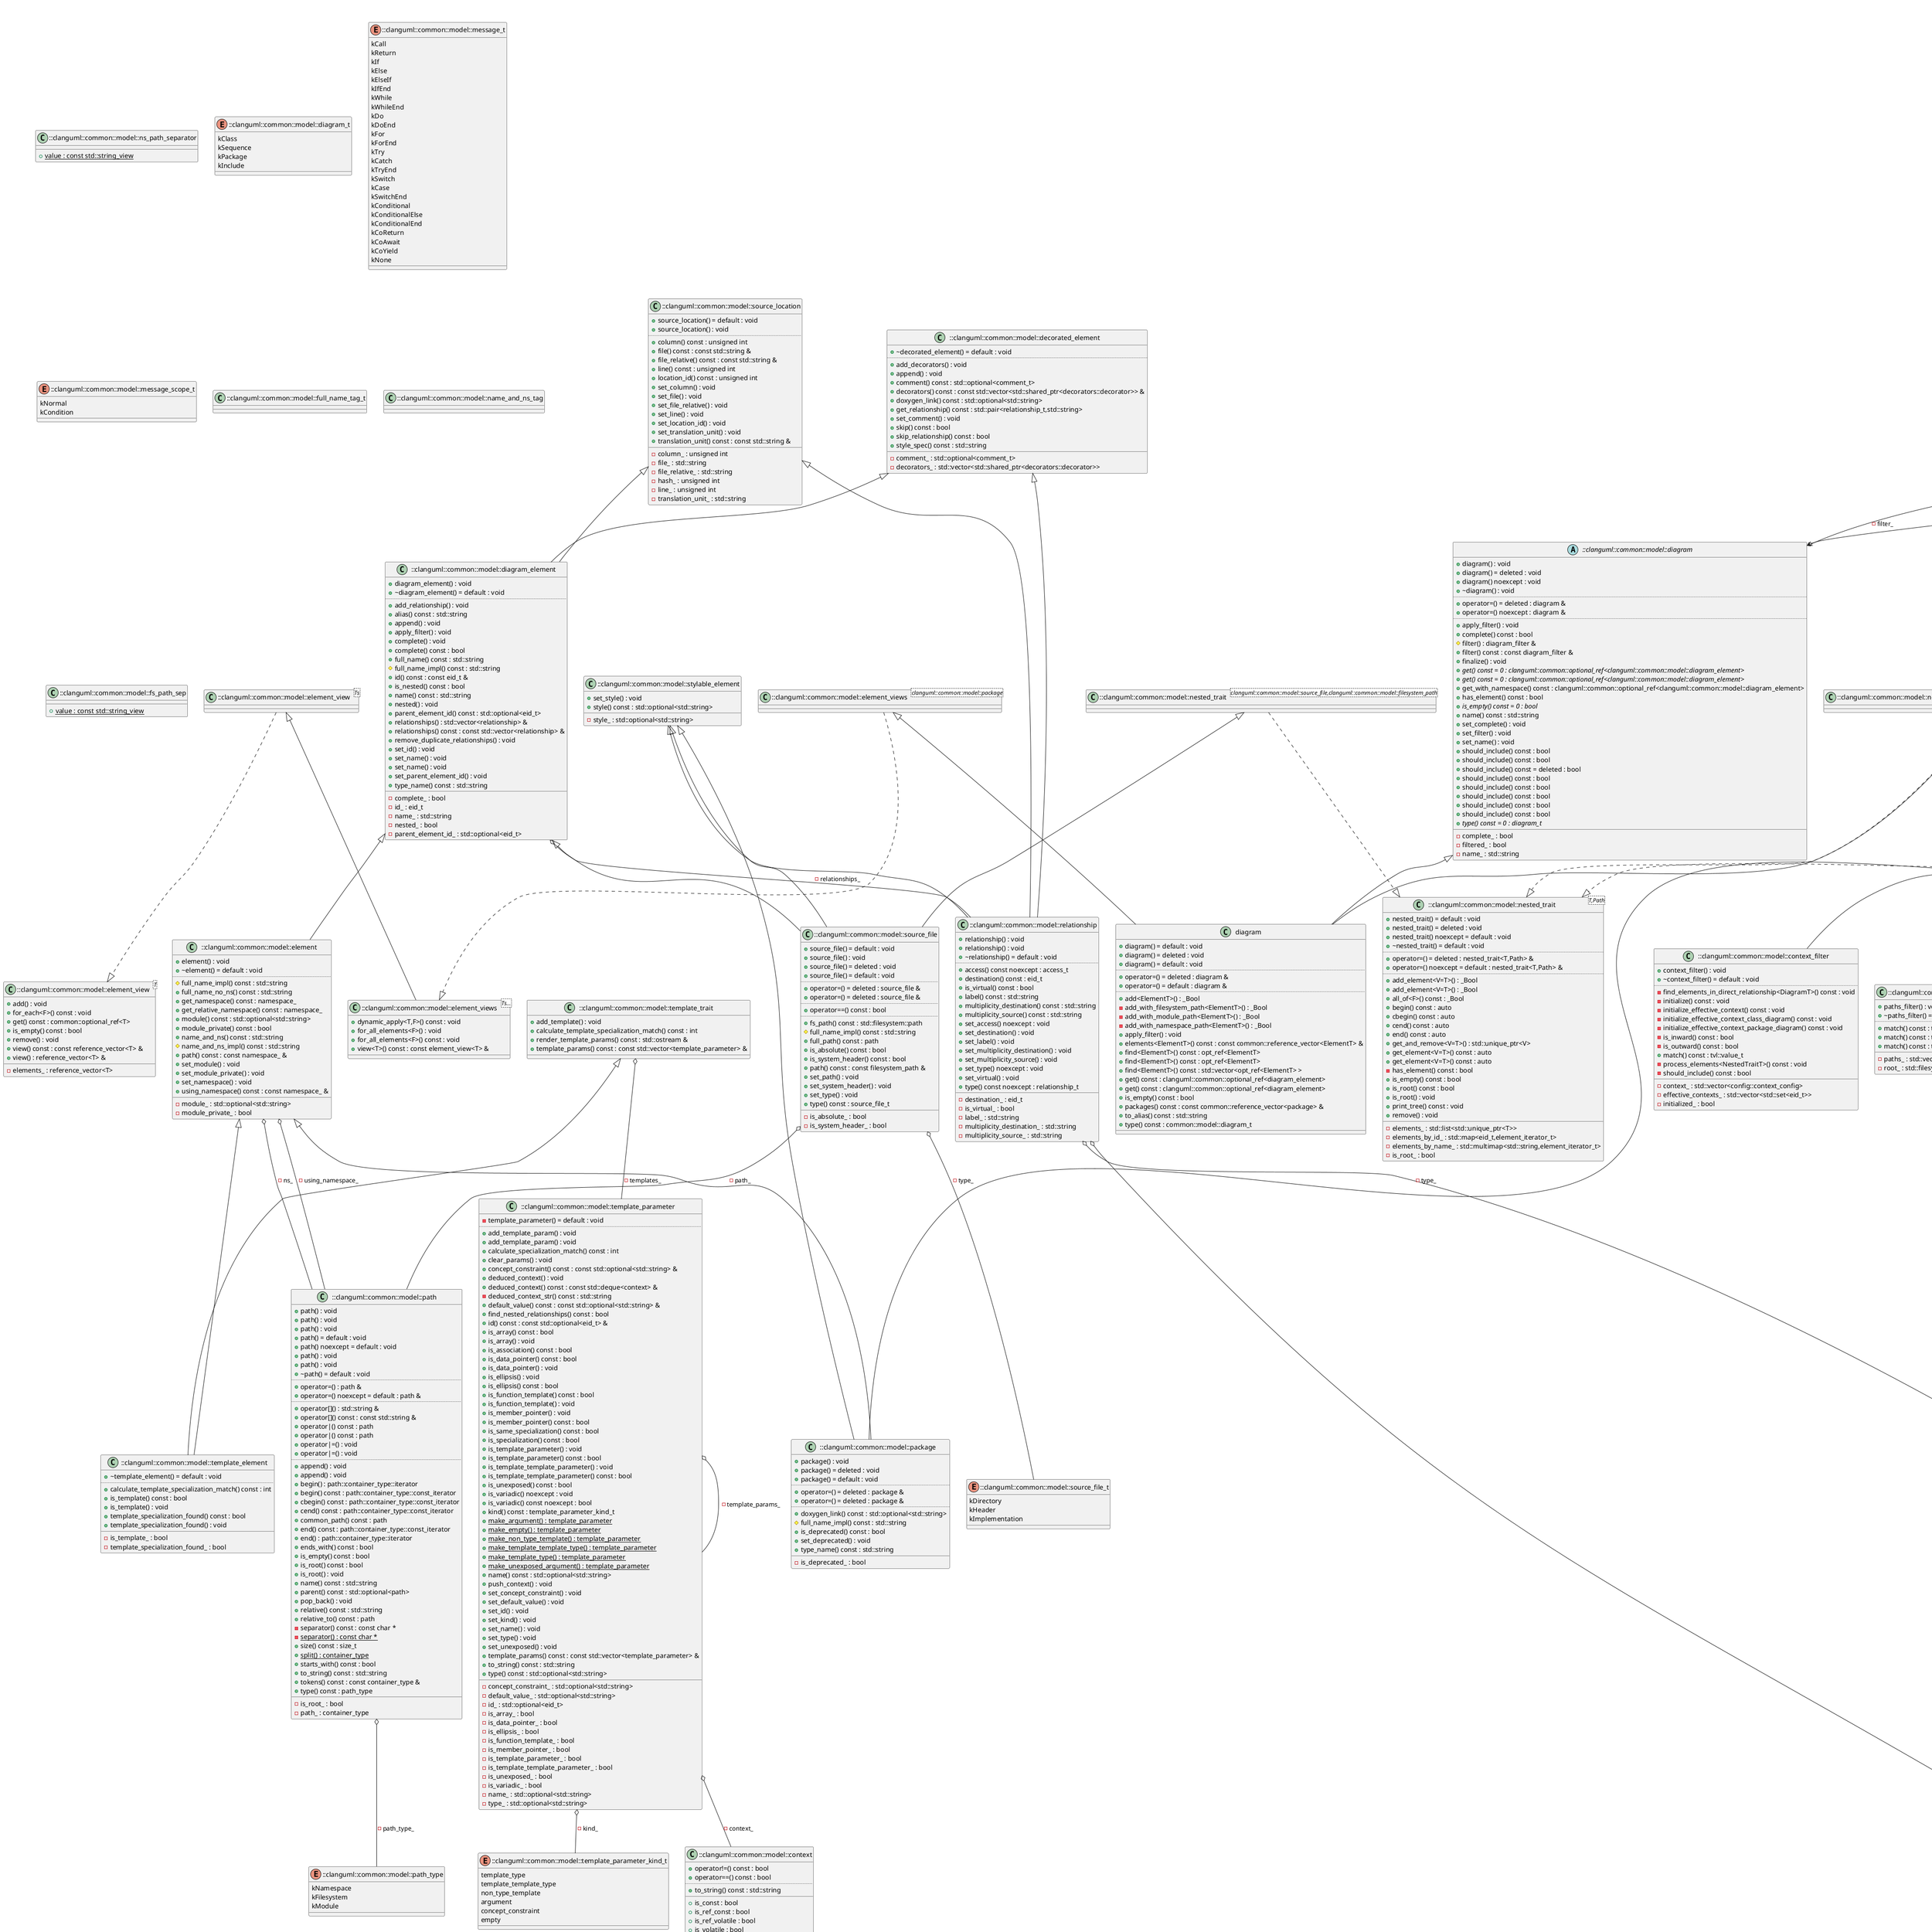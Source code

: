 @startuml
title Package diagram model
class "::clanguml::common::model::source_location" as C_0007162092657467521843
class C_0007162092657467521843 [[classclanguml_1_1common_1_1model_1_1source__location.html{Base class of all diagram elements that have source location.}]] {
+source_location() = default : void [[[{source_location}]]]
+source_location() : void [[[{source_location}]]]
..
+column() const : unsigned int [[[{column}]]]
+file() const : const std::string & [[[{file}]]]
+file_relative() const : const std::string & [[[{file_relative}]]]
+line() const : unsigned int [[[{line}]]]
+location_id() const : unsigned int [[[{location_id}]]]
+set_column() : void [[[{set_column}]]]
+set_file() : void [[[{set_file}]]]
+set_file_relative() : void [[[{set_file_relative}]]]
+set_line() : void [[[{set_line}]]]
+set_location_id() : void [[[{set_location_id}]]]
+set_translation_unit() : void [[[{set_translation_unit}]]]
+translation_unit() const : const std::string & [[[{translation_unit}]]]
__
-column_ : unsigned int [[[{column_}]]]
-file_ : std::string [[[{file_}]]]
-file_relative_ : std::string [[[{file_relative_}]]]
-hash_ : unsigned int [[[{hash_}]]]
-line_ : unsigned int [[[{line_}]]]
-translation_unit_ : std::string [[[{translation_unit_}]]]
}
enum "::clanguml::common::model::path_type" as C_0016255347626076472797
enum C_0016255347626076472797 [[enumclanguml_1_1common_1_1model_1_1path__type.html{Type of diagram path}]] {
kNamespace
kFilesystem
kModule
}
class "::clanguml::common::model::path" as C_0006758698337325774198
class C_0006758698337325774198 [[classclanguml_1_1common_1_1model_1_1path.html{Diagram path}]] {
+path() : void [[[{path}]]]
+path() : void [[[{path}]]]
+path() : void [[[{path}]]]
+path() = default : void [[[{path}]]]
+path() noexcept = default : void [[[{path}]]]
+path() : void [[[{path}]]]
+path() : void [[[{path}]]]
+~path() = default : void [[[{~path}]]]
..
+operator=() : path & [[[{operator=}]]]
+operator=() noexcept = default : path & [[[{operator=}]]]
..
+operator[]() : std::string & [[[{operator[]}]]]
+operator[]() const : const std::string & [[[{operator[]}]]]
+operator|() const : path [[[{operator|}]]]
+operator|() const : path [[[{operator|}]]]
+operator|=() : void [[[{operator|=}]]]
+operator|=() : void [[[{operator|=}]]]
..
+append() : void [[[{append}]]]
+append() : void [[[{append}]]]
+begin() : path::container_type::iterator [[[{begin}]]]
+begin() const : path::container_type::const_iterator [[[{begin}]]]
+cbegin() const : path::container_type::const_iterator [[[{cbegin}]]]
+cend() const : path::container_type::const_iterator [[[{cend}]]]
+common_path() const : path [[[{Returns the common prefix of 2 paths.}]]]
+end() const : path::container_type::const_iterator [[[{end}]]]
+end() : path::container_type::iterator [[[{end}]]]
+ends_with() const : bool [[[{ends_with}]]]
+is_empty() const : bool [[[{is_empty}]]]
+is_root() const : bool [[[{is_root}]]]
+is_root() : void [[[{is_root}]]]
+name() const : std::string [[[{name}]]]
+parent() const : std::optional<path> [[[{parent}]]]
+pop_back() : void [[[{pop_back}]]]
+relative() const : std::string [[[{relative}]]]
+relative_to() const : path [[[{relative_to}]]]
-separator() const : const char * [[[{separator}]]]
{static} -separator() : const char * [[[{separator}]]]
+size() const : size_t [[[{size}]]]
{static} +split() : container_type [[[{split}]]]
+starts_with() const : bool [[[{starts_with}]]]
+to_string() const : std::string [[[{to_string}]]]
+tokens() const : const container_type & [[[{tokens}]]]
+type() const : path_type [[[{type}]]]
__
-is_root_ : bool [[[{is_root_}]]]
-path_ : container_type [[[{path_}]]]
}
class "::clanguml::common::model::ns_path_separator" as C_0010655386284821382926
class C_0010655386284821382926 [[structclanguml_1_1common_1_1model_1_1ns__path__separator.html{ns_path_separator}]] {
__
{static} +value : const std::string_view [[[{value}]]]
}
enum "::clanguml::common::model::diagram_t" as C_0007288192087020178058
enum C_0007288192087020178058 [[enumclanguml_1_1common_1_1model_1_1diagram__t.html{diagram_t}]] {
kClass
kSequence
kPackage
kInclude
}
enum "::clanguml::common::model::module_access_t" as C_0006969247586605750999
enum C_0006969247586605750999 [[enumclanguml_1_1common_1_1model_1_1module__access__t.html{module_access_t}]] {
kPublic
kPrivate
}
enum "::clanguml::common::model::access_t" as C_0016616250741959063654
enum C_0016616250741959063654 [[enumclanguml_1_1common_1_1model_1_1access__t.html{access_t}]] {
kPublic
kProtected
kPrivate
kNone
}
enum "::clanguml::common::model::relationship_t" as C_0001833121281440583606
enum C_0001833121281440583606 [[enumclanguml_1_1common_1_1model_1_1relationship__t.html{relationship_t}]] {
kNone
kExtension
kComposition
kAggregation
kContainment
kOwnership
kAssociation
kInstantiation
kFriendship
kAlias
kDependency
kConstraint
}
enum "::clanguml::common::model::message_t" as C_0012990663881099729824
enum C_0012990663881099729824 [[enumclanguml_1_1common_1_1model_1_1message__t.html{message_t}]] {
kCall
kReturn
kIf
kElse
kElseIf
kIfEnd
kWhile
kWhileEnd
kDo
kDoEnd
kFor
kForEnd
kTry
kCatch
kTryEnd
kSwitch
kCase
kSwitchEnd
kConditional
kConditionalElse
kConditionalEnd
kCoReturn
kCoAwait
kCoYield
kNone
}
enum "::clanguml::common::model::message_scope_t" as C_0001622873702655788086
enum C_0001622873702655788086 [[enumclanguml_1_1common_1_1model_1_1message__scope__t.html{message_scope_t}]] {
kNormal
kCondition
}
class "::clanguml::common::model::decorated_element" as C_0008936819060997384951
class C_0008936819060997384951 [[classclanguml_1_1common_1_1model_1_1decorated__element.html{Base class for decorated diagram elements}]] {
+~decorated_element() = default : void [[[{~decorated_element}]]]
..
+add_decorators() : void [[[{add_decorators}]]]
+append() : void [[[{append}]]]
+comment() const : std::optional<comment_t> [[[{comment}]]]
+decorators() const : const std::vector<std::shared_ptr<decorators::decorator>> & [[[{decorators}]]]
+doxygen_link() const : std::optional<std::string> [[[{doxygen_link}]]]
+get_relationship() const : std::pair<relationship_t,std::string> [[[{get_relationship}]]]
+set_comment() : void [[[{set_comment}]]]
+skip() const : bool [[[{skip}]]]
+skip_relationship() const : bool [[[{skip_relationship}]]]
+style_spec() const : std::string [[[{style_spec}]]]
__
-comment_ : std::optional<comment_t> [[[{comment_}]]]
-decorators_ : std::vector<std::shared_ptr<decorators::decorator>> [[[{decorators_}]]]
}
class "::clanguml::common::model::stylable_element" as C_0016622768607835415521
class C_0016622768607835415521 [[classclanguml_1_1common_1_1model_1_1stylable__element.html{Diagram elements to which style can be applied.}]] {
+set_style() : void [[[{set_style}]]]
+style() const : std::optional<std::string> [[[{style}]]]
__
-style_ : std::optional<std::string> [[[{style_}]]]
}
class "::clanguml::common::model::relationship" as C_0016370694070378943411
class C_0016370694070378943411 [[classclanguml_1_1common_1_1model_1_1relationship.html{Class representing any relationship other than inheritance}]] {
+relationship() : void [[[{relationship}]]]
+relationship() : void [[[{relationship}]]]
+~relationship() = default : void [[[{~relationship}]]]
..
+access() const noexcept : access_t [[[{access}]]]
+destination() const : eid_t [[[{destination}]]]
+is_virtual() const : bool [[[{is_virtual}]]]
+label() const : std::string [[[{label}]]]
+multiplicity_destination() const : std::string [[[{multiplicity_destination}]]]
+multiplicity_source() const : std::string [[[{multiplicity_source}]]]
+set_access() noexcept : void [[[{set_access}]]]
+set_destination() : void [[[{set_destination}]]]
+set_label() : void [[[{set_label}]]]
+set_multiplicity_destination() : void [[[{set_multiplicity_destination}]]]
+set_multiplicity_source() : void [[[{set_multiplicity_source}]]]
+set_type() noexcept : void [[[{set_type}]]]
+set_virtual() : void [[[{set_virtual}]]]
+type() const noexcept : relationship_t [[[{type}]]]
__
-destination_ : eid_t [[[{destination_}]]]
-is_virtual_ : bool [[[{is_virtual_}]]]
-label_ : std::string [[[{label_}]]]
-multiplicity_destination_ : std::string [[[{multiplicity_destination_}]]]
-multiplicity_source_ : std::string [[[{multiplicity_source_}]]]
}
class "::clanguml::common::model::full_name_tag_t" as C_0008055211364012910024
class C_0008055211364012910024 [[structclanguml_1_1common_1_1model_1_1full__name__tag__t.html{full_name_tag_t}]] {
__
}
class "::clanguml::common::model::name_and_ns_tag" as C_0017789505560089675948
class C_0017789505560089675948 [[structclanguml_1_1common_1_1model_1_1name__and__ns__tag.html{name_and_ns_tag}]] {
__
}
class "::clanguml::common::model::diagram_element" as C_0008588005715032923314
class C_0008588005715032923314 [[classclanguml_1_1common_1_1model_1_1diagram__element.html{Base class for standalone diagram elements.}]] {
+diagram_element() : void [[[{diagram_element}]]]
+~diagram_element() = default : void [[[{~diagram_element}]]]
..
+add_relationship() : void [[[{add_relationship}]]]
+alias() const : std::string [[[{Return elements' diagram alias.}]]]
+append() : void [[[{append}]]]
+apply_filter() : void [[[{apply_filter}]]]
+complete() : void [[[{complete}]]]
+complete() const : bool [[[{complete}]]]
+full_name() const : std::string [[[{Return the elements fully qualified name.}]]]
#full_name_impl() const : std::string [[[{full_name_impl}]]]
+id() const : const eid_t & [[[{Returns diagram element id.}]]]
+is_nested() const : bool [[[{is_nested}]]]
+name() const : std::string [[[{name}]]]
+nested() : void [[[{nested}]]]
+parent_element_id() const : std::optional<eid_t> [[[{parent_element_id}]]]
+relationships() : std::vector<relationship> & [[[{relationships}]]]
+relationships() const : const std::vector<relationship> & [[[{relationships}]]]
+remove_duplicate_relationships() : void [[[{remove_duplicate_relationships}]]]
+set_id() : void [[[{set_id}]]]
+set_name() : void [[[{set_name}]]]
+set_name() : void [[[{set_name}]]]
+set_parent_element_id() : void [[[{set_parent_element_id}]]]
+type_name() const : std::string [[[{type_name}]]]
__
-complete_ : bool [[[{complete_}]]]
-id_ : eid_t [[[{id_}]]]
-name_ : std::string [[[{name_}]]]
-nested_ : bool [[[{nested_}]]]
-parent_element_id_ : std::optional<eid_t> [[[{parent_element_id_}]]]
}
enum "::clanguml::common::model::template_parameter_kind_t" as C_0002899271625383948189
enum C_0002899271625383948189 [[enumclanguml_1_1common_1_1model_1_1template__parameter__kind__t.html{template_parameter_kind_t}]] {
template_type
template_template_type
non_type_template
argument
concept_constraint
empty
}
enum "::clanguml::common::model::rpqualifier" as C_0017544883041375810356
enum C_0017544883041375810356 [[enumclanguml_1_1common_1_1model_1_1rpqualifier.html{rpqualifier}]] {
kLValueReference
kRValueReference
kPointer
kNone
}
class "::clanguml::common::model::context" as C_0006767826637291167780
class C_0006767826637291167780 [[structclanguml_1_1common_1_1model_1_1context.html{context}]] {
+operator!=() const : bool [[[{operator!=}]]]
+operator==() const : bool [[[{operator==}]]]
..
+to_string() const : std::string [[[{to_string}]]]
__
+is_const : bool [[[{is_const}]]]
+is_ref_const : bool [[[{is_ref_const}]]]
+is_ref_volatile : bool [[[{is_ref_volatile}]]]
+is_volatile : bool [[[{is_volatile}]]]
}
class "::clanguml::common::model::template_parameter" as C_0001425108501944636238
class C_0001425108501944636238 [[classclanguml_1_1common_1_1model_1_1template__parameter.html{Represents template parameter, template arguments or concept         constraints}]] {
-template_parameter() = default : void [[[{template_parameter}]]]
..
+add_template_param() : void [[[{add_template_param}]]]
+add_template_param() : void [[[{add_template_param}]]]
+calculate_specialization_match() const : int [[[{Calculate the match between this and other parameter}]]]
+clear_params() : void [[[{clear_params}]]]
+concept_constraint() const : const std::optional<std::string> & [[[{concept_constraint}]]]
+deduced_context() : void [[[{deduced_context}]]]
+deduced_context() const : const std::deque<context> & [[[{deduced_context}]]]
-deduced_context_str() const : std::string [[[{deduced_context_str}]]]
+default_value() const : const std::optional<std::string> & [[[{default_value}]]]
+find_nested_relationships() const : bool [[[{Find all relationships in this and its nested templates}]]]
+id() const : const std::optional<eid_t> & [[[{id}]]]
+is_array() const : bool [[[{is_array}]]]
+is_array() : void [[[{is_array}]]]
+is_association() const : bool [[[{is_association}]]]
+is_data_pointer() const : bool [[[{is_data_pointer}]]]
+is_data_pointer() : void [[[{is_data_pointer}]]]
+is_ellipsis() : void [[[{is_ellipsis}]]]
+is_ellipsis() const : bool [[[{is_ellipsis}]]]
+is_function_template() const : bool [[[{is_function_template}]]]
+is_function_template() : void [[[{is_function_template}]]]
+is_member_pointer() : void [[[{is_member_pointer}]]]
+is_member_pointer() const : bool [[[{is_member_pointer}]]]
+is_same_specialization() const : bool [[[{Whether this is the same type of specialization as other.}]]]
+is_specialization() const : bool [[[{is_specialization}]]]
+is_template_parameter() : void [[[{is_template_parameter}]]]
+is_template_parameter() const : bool [[[{is_template_parameter}]]]
+is_template_template_parameter() : void [[[{is_template_template_parameter}]]]
+is_template_template_parameter() const : bool [[[{is_template_template_parameter}]]]
+is_unexposed() const : bool [[[{is_unexposed}]]]
+is_variadic() noexcept : void [[[{is_variadic}]]]
+is_variadic() const noexcept : bool [[[{is_variadic}]]]
+kind() const : template_parameter_kind_t [[[{kind}]]]
{static} +make_argument() : template_parameter [[[{Build template argument}]]]
{static} +make_empty() : template_parameter [[[{Build template type parameter}]]]
{static} +make_non_type_template() : template_parameter [[[{Build non-type template parameter}]]]
{static} +make_template_template_type() : template_parameter [[[{Build template template parameter type}]]]
{static} +make_template_type() : template_parameter [[[{Build template type parameter}]]]
{static} +make_unexposed_argument() : template_parameter [[[{Build template argument with unexposed type}]]]
+name() const : std::optional<std::string> [[[{name}]]]
+push_context() : void [[[{Append a deduced context to the template parameter.}]]]
+set_concept_constraint() : void [[[{set_concept_constraint}]]]
+set_default_value() : void [[[{set_default_value}]]]
+set_id() : void [[[{set_id}]]]
+set_kind() : void [[[{set_kind}]]]
+set_name() : void [[[{set_name}]]]
+set_type() : void [[[{set_type}]]]
+set_unexposed() : void [[[{set_unexposed}]]]
+template_params() const : const std::vector<template_parameter> & [[[{template_params}]]]
+to_string() const : std::string [[[{Render the template_parameter into string}]]]
+type() const : std::optional<std::string> [[[{type}]]]
__
-concept_constraint_ : std::optional<std::string> [[[{concept_constraint_}]]]
-default_value_ : std::optional<std::string> [[[{default_value_}]]]
-id_ : std::optional<eid_t> [[[{id_}]]]
-is_array_ : bool [[[{is_array_}]]]
-is_data_pointer_ : bool [[[{is_data_pointer_}]]]
-is_ellipsis_ : bool [[[{is_ellipsis_}]]]
-is_function_template_ : bool [[[{is_function_template_}]]]
-is_member_pointer_ : bool [[[{is_member_pointer_}]]]
-is_template_parameter_ : bool [[[{is_template_parameter_}]]]
-is_template_template_parameter_ : bool [[[{is_template_template_parameter_}]]]
-is_unexposed_ : bool [[[{is_unexposed_}]]]
-is_variadic_ : bool [[[{is_variadic_}]]]
-name_ : std::optional<std::string> [[[{name_}]]]
-type_ : std::optional<std::string> [[[{type_}]]]
}
class "::clanguml::common::model::element" as C_0016556163051475263500
class C_0016556163051475263500 [[classclanguml_1_1common_1_1model_1_1element.html{Base class for any element qualified by namespace.}]] {
+element() : void [[[{element}]]]
+~element() = default : void [[[{~element}]]]
..
#full_name_impl() const : std::string [[[{full_name_impl}]]]
+full_name_no_ns() const : std::string [[[{full_name_no_ns}]]]
+get_namespace() const : namespace_ [[[{get_namespace}]]]
+get_relative_namespace() const : namespace_ [[[{get_relative_namespace}]]]
+module() const : std::optional<std::string> [[[{module}]]]
+module_private() const : bool [[[{module_private}]]]
+name_and_ns() const : std::string [[[{name_and_ns}]]]
#name_and_ns_impl() const : std::string [[[{name_and_ns_impl}]]]
+path() const : const namespace_ & [[[{path}]]]
+set_module() : void [[[{set_module}]]]
+set_module_private() : void [[[{set_module_private}]]]
+set_namespace() : void [[[{set_namespace}]]]
+using_namespace() const : const namespace_ & [[[{using_namespace}]]]
__
-module_ : std::optional<std::string> [[[{module_}]]]
-module_private_ : bool [[[{module_private_}]]]
}
class "::clanguml::common::model::template_trait" as C_0003717723700041732716
class C_0003717723700041732716 [[classclanguml_1_1common_1_1model_1_1template__trait.html{Common interface for template diagram elements.}]] {
+add_template() : void [[[{add_template}]]]
+calculate_template_specialization_match() const : int [[[{Wrapper around}]]]
+render_template_params() const : std::ostream & [[[{render_template_params}]]]
+template_params() const : const std::vector<template_parameter> & [[[{template_params}]]]
__
}
class "::clanguml::common::model::template_element" as C_0013384831159811298387
class C_0013384831159811298387 [[classclanguml_1_1common_1_1model_1_1template__element.html{Base class for any element qualified by namespace.}]] {
+~template_element() = default : void [[[{~template_element}]]]
..
+calculate_template_specialization_match() const : int [[[{Calculate template specialization match with other class.}]]]
+is_template() const : bool [[[{is_template}]]]
+is_template() : void [[[{is_template}]]]
+template_specialization_found() const : bool [[[{template_specialization_found}]]]
+template_specialization_found() : void [[[{template_specialization_found}]]]
__
-is_template_ : bool [[[{is_template_}]]]
-template_specialization_found_ : bool [[[{template_specialization_found_}]]]
}
class "::clanguml::common::model::nested_trait<T,Path>" as C_0007129669985754476498
class C_0007129669985754476498 [[classclanguml_1_1common_1_1model_1_1nested__trait.html{Base class for elements nested in the diagram.}]] {
+nested_trait() = default : void [[[{nested_trait}]]]
+nested_trait() = deleted : void [[[{nested_trait}]]]
+nested_trait() noexcept = default : void [[[{nested_trait}]]]
+~nested_trait() = default : void [[[{~nested_trait}]]]
..
+operator=() = deleted : nested_trait<T,Path> & [[[{operator=}]]]
+operator=() noexcept = default : nested_trait<T,Path> & [[[{operator=}]]]
..
+add_element<V=T>() : _Bool
+add_element<V=T>() : _Bool
+all_of<F>() const : _Bool
+begin() const : auto [[[{begin}]]]
+cbegin() const : auto [[[{cbegin}]]]
+cend() const : auto [[[{cend}]]]
+end() const : auto [[[{end}]]]
+get_and_remove<V=T>() : std::unique_ptr<V>
+get_element<V=T>() const : auto
+get_element<V=T>() const : auto
-has_element() const : bool [[[{has_element}]]]
+is_empty() const : bool [[[{is_empty}]]]
+is_root() const : bool [[[{is_root}]]]
+is_root() : void [[[{is_root}]]]
+print_tree() const : void [[[{print_tree}]]]
+remove() : void [[[{remove}]]]
__
-elements_ : std::list<std::unique_ptr<T>> [[[{elements_}]]]
-elements_by_id_ : std::map<eid_t,element_iterator_t> [[[{elements_by_id_}]]]
-elements_by_name_ : std::multimap<std::string,element_iterator_t> [[[{elements_by_name_}]]]
-is_root_ : bool [[[{is_root_}]]]
}
enum "::clanguml::common::model::source_file_t" as C_0011921262880242400910
enum C_0011921262880242400910 [[enumclanguml_1_1common_1_1model_1_1source__file__t.html{source_file_t}]] {
kDirectory
kHeader
kImplementation
}
class "::clanguml::common::model::fs_path_sep" as C_0005122065303139962793
class C_0005122065303139962793 [[structclanguml_1_1common_1_1model_1_1fs__path__sep.html{fs_path_sep}]] {
__
{static} +value : const std::string_view [[[{value}]]]
}
class "::clanguml::common::model::nested_trait<clanguml::common::model::source_file,clanguml::common::model::filesystem_path>" as C_0012891720332235399601
class C_0012891720332235399601 [[classclanguml_1_1common_1_1model_1_1nested__trait.html{nested_trait}]] {
__
}
class "::clanguml::common::model::source_file" as C_0006285717704576425038
class C_0006285717704576425038 [[classclanguml_1_1common_1_1model_1_1source__file.html{Diagram element representing some file or directory.}]] {
+source_file() = default : void [[[{source_file}]]]
+source_file() : void [[[{source_file}]]]
+source_file() = deleted : void [[[{source_file}]]]
+source_file() = default : void [[[{source_file}]]]
..
+operator=() = deleted : source_file & [[[{operator=}]]]
+operator=() = deleted : source_file & [[[{operator=}]]]
..
+operator==() const : bool [[[{operator==}]]]
..
+fs_path() const : std::filesystem::path [[[{fs_path}]]]
#full_name_impl() const : std::string [[[{full_name_impl}]]]
+full_path() const : path [[[{full_path}]]]
+is_absolute() const : bool [[[{is_absolute}]]]
+is_system_header() const : bool [[[{is_system_header}]]]
+path() const : const filesystem_path & [[[{path}]]]
+set_path() : void [[[{set_path}]]]
+set_system_header() : void [[[{set_system_header}]]]
+set_type() : void [[[{set_type}]]]
+type() const : source_file_t [[[{type}]]]
__
-is_absolute_ : bool [[[{is_absolute_}]]]
-is_system_header_ : bool [[[{is_system_header_}]]]
}
abstract "::clanguml::common::model::diagram" as C_0001576551882566686996
abstract C_0001576551882566686996 [[classclanguml_1_1common_1_1model_1_1diagram.html{Base class for all diagram models}]] {
+diagram() : void [[[{diagram}]]]
+diagram() = deleted : void [[[{diagram}]]]
+diagram() noexcept : void [[[{diagram}]]]
+~diagram() : void [[[{~diagram}]]]
..
+operator=() = deleted : diagram & [[[{operator=}]]]
+operator=() noexcept : diagram & [[[{operator=}]]]
..
+apply_filter() : void [[[{apply_filter}]]]
+complete() const : bool [[[{Whether the diagram is complete.}]]]
#filter() : diagram_filter & [[[{filter}]]]
+filter() const : const diagram_filter & [[[{filter}]]]
+finalize() : void [[[{Once the diagram is complete, run any final processing.}]]]
{abstract} +get() const = 0 : clanguml::common::optional_ref<clanguml::common::model::diagram_element> [[[{get}]]]
{abstract} +get() const = 0 : clanguml::common::optional_ref<clanguml::common::model::diagram_element> [[[{get}]]]
+get_with_namespace() const : clanguml::common::optional_ref<clanguml::common::model::diagram_element> [[[{get_with_namespace}]]]
+has_element() const : bool [[[{has_element}]]]
{abstract} +is_empty() const = 0 : bool [[[{Check whether the diagram is empty}]]]
+name() const : std::string [[[{name}]]]
+set_complete() : void [[[{Set diagram in a complete state.}]]]
+set_filter() : void [[[{set_filter}]]]
+set_name() : void [[[{set_name}]]]
+should_include() const : bool [[[{should_include}]]]
+should_include() const : bool [[[{should_include}]]]
+should_include() const = deleted : bool [[[{should_include}]]]
+should_include() const : bool [[[{should_include}]]]
+should_include() const : bool [[[{should_include}]]]
+should_include() const : bool [[[{should_include}]]]
+should_include() const : bool [[[{should_include}]]]
+should_include() const : bool [[[{should_include}]]]
{abstract} +type() const = 0 : diagram_t [[[{Return type of the diagram.}]]]
__
-complete_ : bool [[[{complete_}]]]
-filtered_ : bool [[[{filtered_}]]]
-name_ : std::string [[[{name_}]]]
}
class "::clanguml::common::model::element_view<T>" as C_0014290881841292490213
class C_0014290881841292490213 [[classclanguml_1_1common_1_1model_1_1element__view.html{element_view}]] {
+add() : void [[[{Add reference to diagram element}]]]
+for_each<F>() const : void
+get() const : common::optional_ref<T> [[[{Get typed diagram element by id}]]]
+is_empty() const : bool [[[{Check whether the element view is empty}]]]
+remove() : void [[[{remove}]]]
+view() const : const reference_vector<T> & [[[{Get collection of reference to diagram elements}]]]
+view() : reference_vector<T> & [[[{Get collection of reference to diagram elements}]]]
__
-elements_ : reference_vector<T> [[[{elements_}]]]
}
class "::clanguml::common::model::element_view<Ts>" as C_0016060342263910724057
class C_0016060342263910724057 [[classclanguml_1_1common_1_1model_1_1element__view.html{element_view}]] {
__
}
class "::clanguml::common::model::element_views<Ts...>" as C_0000442317801108185645
class C_0000442317801108185645 [[structclanguml_1_1common_1_1model_1_1element__views.html{element_views}]] {
+dynamic_apply<T,F>() const : void
+for_all_elements<F>() : void
+for_all_elements<F>() const : void
+view<T>() const : const element_view<T> &
__
}
class "::clanguml::common::model::nested_trait<clanguml::common::model::element,clanguml::common::model::path>" as C_0015066935078142509054
class C_0015066935078142509054 [[classclanguml_1_1common_1_1model_1_1nested__trait.html{nested_trait}]] {
__
}
class "::clanguml::common::model::package" as C_0017146293478645494837
class C_0017146293478645494837 [[classclanguml_1_1common_1_1model_1_1package.html{Diagram element representing namespace or directory package}]] {
+package() : void [[[{package}]]]
+package() = deleted : void [[[{package}]]]
+package() = default : void [[[{package}]]]
..
+operator=() = deleted : package & [[[{operator=}]]]
+operator=() = deleted : package & [[[{operator=}]]]
..
+doxygen_link() const : std::optional<std::string> [[[{Generate Doxygen style HTML link for the class.}]]]
#full_name_impl() const : std::string [[[{full_name_impl}]]]
+is_deprecated() const : bool [[[{is_deprecated}]]]
+set_deprecated() : void [[[{set_deprecated}]]]
+type_name() const : std::string [[[{type_name}]]]
__
-is_deprecated_ : bool [[[{is_deprecated_}]]]
}
enum "::clanguml::common::model::filter_t" as C_0015453332803030149602
enum C_0015453332803030149602 [[enumclanguml_1_1common_1_1model_1_1filter__t.html{filter_t}]] {
kInclusive
kExclusive
}
class "::clanguml::common::model::filter_visitor" as C_0003755664421485538512
class C_0003755664421485538512 [[classclanguml_1_1common_1_1model_1_1filter__visitor.html{Base class for any diagram filter.}]] {
+filter_visitor() : void [[[{filter_visitor}]]]
+~filter_visitor() = default : void [[[{~filter_visitor}]]]
..
+is_exclusive() const : bool [[[{is_exclusive}]]]
+is_inclusive() const : bool [[[{is_inclusive}]]]
+match() const : tvl::value_t [[[{match}]]]
+match() const : tvl::value_t [[[{match}]]]
+match() const : tvl::value_t [[[{match}]]]
+match() const : tvl::value_t [[[{match}]]]
+match() const : tvl::value_t [[[{match}]]]
+match() const : tvl::value_t [[[{match}]]]
+match() const : tvl::value_t [[[{match}]]]
+match() const : tvl::value_t [[[{match}]]]
+match() const : tvl::value_t [[[{match}]]]
+match() const : tvl::value_t [[[{match}]]]
+match() const : tvl::value_t [[[{match}]]]
+match() const : tvl::value_t [[[{match}]]]
+mode() const : filter_mode_t [[[{mode}]]]
+reset() : void [[[{reset}]]]
+set_mode() : void [[[{set_mode}]]]
+type() const : filter_t [[[{type}]]]
__
-mode_ : filter_mode_t [[[{mode_}]]]
}
class "::clanguml::common::model::anyof_filter" as C_0004846633653196508605
class C_0004846633653196508605 [[structclanguml_1_1common_1_1model_1_1anyof__filter.html{anyof_filter}]] {
+anyof_filter() : void [[[{anyof_filter}]]]
+~anyof_filter() = default : void [[[{~anyof_filter}]]]
..
+match() const : tvl::value_t [[[{match}]]]
+match() const : tvl::value_t [[[{match}]]]
+match() const : tvl::value_t [[[{match}]]]
+match() const : tvl::value_t [[[{match}]]]
+match() const : tvl::value_t [[[{match}]]]
+match() const : tvl::value_t [[[{match}]]]
+match() const : tvl::value_t [[[{match}]]]
+match() const : tvl::value_t [[[{match}]]]
+match() const : tvl::value_t [[[{match}]]]
-match_anyof<E>() const : tvl::value_t
+reset() : void [[[{reset}]]]
__
}
class "::clanguml::common::model::allof_filter" as C_0008681673430919411882
class C_0008681673430919411882 [[structclanguml_1_1common_1_1model_1_1allof__filter.html{allof_filter}]] {
+allof_filter() : void [[[{allof_filter}]]]
+~allof_filter() = default : void [[[{~allof_filter}]]]
..
+match() const : tvl::value_t [[[{match}]]]
+match() const : tvl::value_t [[[{match}]]]
+match() const : tvl::value_t [[[{match}]]]
+match() const : tvl::value_t [[[{match}]]]
+match() const : tvl::value_t [[[{match}]]]
+match() const : tvl::value_t [[[{match}]]]
+match() const : tvl::value_t [[[{match}]]]
+match() const : tvl::value_t [[[{match}]]]
+match() const : tvl::value_t [[[{match}]]]
-match_allof<E>() const : tvl::value_t
+reset() : void [[[{reset}]]]
__
}
class "::clanguml::common::model::namespace_filter" as C_0014529922051766561513
class C_0014529922051766561513 [[structclanguml_1_1common_1_1model_1_1namespace__filter.html{namespace_filter}]] {
+namespace_filter() : void [[[{namespace_filter}]]]
+~namespace_filter() = default : void [[[{~namespace_filter}]]]
..
+match() const : tvl::value_t [[[{match}]]]
+match() const : tvl::value_t [[[{match}]]]
+match() const : tvl::value_t [[[{match}]]]
__
-namespaces_ : std::vector<common::namespace_or_regex> [[[{namespaces_}]]]
}
class "::clanguml::common::model::modules_filter" as C_0018235506892675596161
class C_0018235506892675596161 [[structclanguml_1_1common_1_1model_1_1modules__filter.html{modules_filter}]] {
+modules_filter() : void [[[{modules_filter}]]]
+~modules_filter() = default : void [[[{~modules_filter}]]]
..
+match() const : tvl::value_t [[[{match}]]]
__
-modules_ : std::vector<common::string_or_regex> [[[{modules_}]]]
}
class "::clanguml::common::model::element_filter" as C_0005522729892949283391
class C_0005522729892949283391 [[structclanguml_1_1common_1_1model_1_1element__filter.html{element_filter}]] {
+element_filter() : void [[[{element_filter}]]]
+~element_filter() = default : void [[[{~element_filter}]]]
..
+match() const : tvl::value_t [[[{match}]]]
+match() const : tvl::value_t [[[{match}]]]
+match() const : tvl::value_t [[[{match}]]]
+match() const : tvl::value_t [[[{match}]]]
+match() const : tvl::value_t [[[{match}]]]
+match() const : tvl::value_t [[[{match}]]]
__
-elements_ : std::vector<config::element_filter_t> [[[{elements_}]]]
}
class "::clanguml::common::model::element_type_filter" as C_0016413347653743218402
class C_0016413347653743218402 [[structclanguml_1_1common_1_1model_1_1element__type__filter.html{element_type_filter}]] {
+element_type_filter() : void [[[{element_type_filter}]]]
+~element_type_filter() = default : void [[[{~element_type_filter}]]]
..
+match() const : tvl::value_t [[[{match}]]]
__
-element_types_ : std::vector<std::string> [[[{element_types_}]]]
}
class "::clanguml::common::model::method_type_filter" as C_0015178953694360295900
class C_0015178953694360295900 [[structclanguml_1_1common_1_1model_1_1method__type__filter.html{method_type_filter}]] {
+method_type_filter() : void [[[{method_type_filter}]]]
+~method_type_filter() = default : void [[[{~method_type_filter}]]]
..
+match() const : tvl::value_t [[[{match}]]]
__
-method_types_ : std::vector<config::method_type> [[[{method_types_}]]]
}
class "::clanguml::common::model::callee_filter" as C_0009586729560943033114
class C_0009586729560943033114 [[structclanguml_1_1common_1_1model_1_1callee__filter.html{callee_filter}]] {
+callee_filter() : void [[[{callee_filter}]]]
+~callee_filter() = default : void [[[{~callee_filter}]]]
..
+match() const : tvl::value_t [[[{match}]]]
__
-callee_types_ : std::vector<config::callee_type> [[[{callee_types_}]]]
}
class "::clanguml::common::model::subclass_filter" as C_0011119356209474014086
class C_0011119356209474014086 [[structclanguml_1_1common_1_1model_1_1subclass__filter.html{subclass_filter}]] {
+subclass_filter() : void [[[{subclass_filter}]]]
+~subclass_filter() = default : void [[[{~subclass_filter}]]]
..
+match() const : tvl::value_t [[[{match}]]]
__
-roots_ : std::vector<common::string_or_regex> [[[{roots_}]]]
}
class "::clanguml::common::model::parents_filter" as C_0014190027896959020338
class C_0014190027896959020338 [[structclanguml_1_1common_1_1model_1_1parents__filter.html{parents_filter}]] {
+parents_filter() : void [[[{parents_filter}]]]
+~parents_filter() = default : void [[[{~parents_filter}]]]
..
+match() const : tvl::value_t [[[{match}]]]
__
-children_ : std::vector<common::string_or_regex> [[[{children_}]]]
}
class "::clanguml::common::model::edge_traversal_filter<DiagramT,ElementT,ConfigEntryT=std::string,MatchOverrideT=common::model::element>" as C_0011978821643502128904
class C_0011978821643502128904 [[structclanguml_1_1common_1_1model_1_1edge__traversal__filter.html{Common template for filters involving traversing relationship graph.}]] {
+edge_traversal_filter() : void [[[{edge_traversal_filter}]]]
+~edge_traversal_filter() = default : void [[[{~edge_traversal_filter}]]]
..
-add_adjacent<C,D>() const : _Bool
-add_parents() const : void [[[{add_parents}]]]
-init() const : void [[[{init}]]]
+match() const : tvl::value_t [[[{match}]]]
+reset() : void [[[{reset}]]]
__
-forward_ : bool [[[{forward_}]]]
-initialized_ : bool [[[{initialized_}]]]
-matching_elements_ : clanguml::common::reference_set<ElementT> [[[{matching_elements_}]]]
-roots_ : std::vector<ConfigEntryT> [[[{roots_}]]]
}
class "::clanguml::common::model::relationship_filter" as C_0009565704064810099821
class C_0009565704064810099821 [[structclanguml_1_1common_1_1model_1_1relationship__filter.html{relationship_filter}]] {
+relationship_filter() : void [[[{relationship_filter}]]]
+~relationship_filter() = default : void [[[{~relationship_filter}]]]
..
+match() const : tvl::value_t [[[{match}]]]
__
}
class "::clanguml::common::model::access_filter" as C_0008785474747591996724
class C_0008785474747591996724 [[structclanguml_1_1common_1_1model_1_1access__filter.html{access_filter}]] {
+access_filter() : void [[[{access_filter}]]]
+~access_filter() = default : void [[[{~access_filter}]]]
..
+match() const : tvl::value_t [[[{match}]]]
__
}
class "::clanguml::common::model::module_access_filter" as C_0015952402022523334996
class C_0015952402022523334996 [[structclanguml_1_1common_1_1model_1_1module__access__filter.html{module_access_filter}]] {
+module_access_filter() : void [[[{module_access_filter}]]]
+~module_access_filter() = default : void [[[{~module_access_filter}]]]
..
+match() const : tvl::value_t [[[{match}]]]
__
}
class "::clanguml::common::model::context_filter" as C_0016629349577908476453
class C_0016629349577908476453 [[structclanguml_1_1common_1_1model_1_1context__filter.html{context_filter}]] {
+context_filter() : void [[[{context_filter}]]]
+~context_filter() = default : void [[[{~context_filter}]]]
..
-find_elements_in_direct_relationship<DiagramT>() const : void
-initialize() const : void [[[{initialize}]]]
-initialize_effective_context() const : void [[[{initialize_effective_context}]]]
-initialize_effective_context_class_diagram() const : void [[[{initialize_effective_context_class_diagram}]]]
-initialize_effective_context_package_diagram() const : void [[[{initialize_effective_context_package_diagram}]]]
-is_inward() const : bool [[[{is_inward}]]]
-is_outward() const : bool [[[{is_outward}]]]
+match() const : tvl::value_t [[[{match}]]]
-process_elements<NestedTraitT>() const : void
-should_include() const : bool [[[{should_include}]]]
__
-context_ : std::vector<config::context_config> [[[{context_}]]]
-effective_contexts_ : std::vector<std::set<eid_t>> [[[{effective_contexts_}]]]
-initialized_ : bool [[[{initialized_}]]]
}
class "::clanguml::common::model::paths_filter" as C_0006652291670129478083
class C_0006652291670129478083 [[structclanguml_1_1common_1_1model_1_1paths__filter.html{paths_filter}]] {
+paths_filter() : void [[[{paths_filter}]]]
+~paths_filter() = default : void [[[{~paths_filter}]]]
..
+match() const : tvl::value_t [[[{match}]]]
+match() const : tvl::value_t [[[{match}]]]
+match() const : tvl::value_t [[[{match}]]]
__
-paths_ : std::vector<std::filesystem::path> [[[{paths_}]]]
-root_ : std::filesystem::path [[[{root_}]]]
}
class "::clanguml::common::model::class_method_filter" as C_0012630714920699568214
class C_0012630714920699568214 [[structclanguml_1_1common_1_1model_1_1class__method__filter.html{class_method_filter}]] {
+class_method_filter() : void [[[{class_method_filter}]]]
+~class_method_filter() = default : void [[[{~class_method_filter}]]]
..
+match() const : tvl::value_t [[[{match}]]]
__
}
class "::clanguml::common::model::class_member_filter" as C_0005413465939996691743
class C_0005413465939996691743 [[structclanguml_1_1common_1_1model_1_1class__member__filter.html{class_member_filter}]] {
+class_member_filter() : void [[[{class_member_filter}]]]
+~class_member_filter() = default : void [[[{~class_member_filter}]]]
..
+match() const : tvl::value_t [[[{match}]]]
__
}
class "::clanguml::common::model::diagram_filter" as C_0016433125554160293965
class C_0016433125554160293965 [[classclanguml_1_1common_1_1model_1_1diagram__filter.html{Composite of all diagrams filters.}]] {
+diagram_filter() : void [[[{diagram_filter}]]]
..
+add_exclusive_filter() : void [[[{add_exclusive_filter}]]]
+add_filter() : void [[[{add_filter}]]]
+add_inclusive_filter() : void [[[{add_inclusive_filter}]]]
+mode() const : filter_mode_t [[[{mode}]]]
+reset() : void [[[{reset}]]]
+set_mode() : void [[[{set_mode}]]]
+should_include() const : bool [[[{should_include}]]]
+should_include<T>() const : _Bool
__
-mode_ : filter_mode_t [[[{mode_}]]]
}
class "::clanguml::common::model::diagram_filter::private_constructor_tag_t" as C_0004875546475450307527
class C_0004875546475450307527 [[structclanguml_1_1common_1_1model_1_1diagram__filter_1_1private__constructor__tag__t.html{diagram_filter::private_constructor_tag_t}]] {
__
}
class "::clanguml::common::model::diagram_filter_factory" as C_0011768847127831739904
class C_0011768847127831739904 [[classclanguml_1_1common_1_1model_1_1diagram__filter__factory.html{diagram_filter_factory}]] {
__
}
class "::clanguml::common::model::element_views<clanguml::common::model::package>" as C_0003889132146964597741
class C_0003889132146964597741 [[classclanguml_1_1common_1_1model_1_1element__views.html{element_views}]] {
__
}
class "::clanguml::common::model::nested_trait<clanguml::common::model::element,clanguml::common::model::namespace_>" as C_0000875139725026606268
class C_0000875139725026606268 [[classclanguml_1_1common_1_1model_1_1nested__trait.html{nested_trait}]] {
__
}
class "diagram" as C_0001188296008369339829
class C_0001188296008369339829 [[classclanguml_1_1package__diagram_1_1model_1_1diagram.html{Package diagram model.}]] {
+diagram() = default : void [[[{diagram}]]]
+diagram() = deleted : void [[[{diagram}]]]
+diagram() = default : void [[[{diagram}]]]
..
+operator=() = deleted : diagram & [[[{operator=}]]]
+operator=() = default : diagram & [[[{operator=}]]]
..
+add<ElementT>() : _Bool
-add_with_filesystem_path<ElementT>() : _Bool
-add_with_module_path<ElementT>() : _Bool
-add_with_namespace_path<ElementT>() : _Bool
+apply_filter() : void [[[{apply_filter}]]]
+elements<ElementT>() const : const common::reference_vector<ElementT> &
+find<ElementT>() const : opt_ref<ElementT>
+find<ElementT>() const : opt_ref<ElementT>
+find<ElementT>() const : std::vector<opt_ref<ElementT> >
+get() const : clanguml::common::optional_ref<diagram_element> [[[{Search for element in the diagram by fully qualified name.}]]]
+get() const : clanguml::common::optional_ref<diagram_element> [[[{Search for element in the diagram by id.}]]]
+is_empty() const : bool [[[{Check whether the diagram is empty}]]]
+packages() const : const common::reference_vector<package> & [[[{Get list of references to packages in the diagram model.}]]]
+to_alias() const : std::string [[[{Get alias of existing diagram element}]]]
+type() const : common::model::diagram_t [[[{Get the diagram model type - in this case package.}]]]
__
}
C_0006758698337325774198 o-- C_0016255347626076472797 [[{path_type_}]] : -path_type_
C_0016370694070378943411 o-- C_0001833121281440583606 [[{type_}]] : -type_
C_0016370694070378943411 o-- C_0016616250741959063654 [[{access_}]] : -access_
C_0008936819060997384951 <|-- C_0016370694070378943411
C_0016622768607835415521 <|-- C_0016370694070378943411
C_0007162092657467521843 <|-- C_0016370694070378943411
C_0008588005715032923314 o-- C_0016370694070378943411 [[{relationships_}]] : -relationships_
C_0008936819060997384951 <|-- C_0008588005715032923314
C_0007162092657467521843 <|-- C_0008588005715032923314
C_0006767826637291167780 o-- C_0017544883041375810356 [[{pr}]] : +pr
C_0001425108501944636238 o-- C_0002899271625383948189 [[{kind_}]] : -kind_
C_0001425108501944636238 o-- C_0006767826637291167780 [[{context_}]] : -context_
C_0001425108501944636238 o-- C_0001425108501944636238 [[{template_params_}]] : -template_params_
C_0016556163051475263500 o-- C_0006758698337325774198 [[{ns_}]] : -ns_
C_0016556163051475263500 o-- C_0006758698337325774198 [[{using_namespace_}]] : -using_namespace_
C_0008588005715032923314 <|-- C_0016556163051475263500
C_0003717723700041732716 o-- C_0001425108501944636238 [[{templates_}]] : -templates_
C_0016556163051475263500 <|-- C_0013384831159811298387
C_0003717723700041732716 <|-- C_0013384831159811298387
C_0012891720332235399601 ..|> C_0007129669985754476498
C_0006285717704576425038 o-- C_0006758698337325774198 [[{path_}]] : -path_
C_0006285717704576425038 o-- C_0011921262880242400910 [[{type_}]] : -type_
C_0008588005715032923314 <|-- C_0006285717704576425038
C_0016622768607835415521 <|-- C_0006285717704576425038
C_0012891720332235399601 <|-- C_0006285717704576425038
C_0001576551882566686996 o-- C_0016433125554160293965 [[{filter_}]] : -filter_
C_0016060342263910724057 ..|> C_0014290881841292490213
C_0016060342263910724057 <|-- C_0000442317801108185645
C_0015066935078142509054 ..|> C_0007129669985754476498
C_0016556163051475263500 <|-- C_0017146293478645494837
C_0016622768607835415521 <|-- C_0017146293478645494837
C_0015066935078142509054 <|-- C_0017146293478645494837
C_0003755664421485538512 o-- C_0015453332803030149602 [[{type_}]] : -type_
C_0004846633653196508605 o-- C_0003755664421485538512 [[{filters_}]] : -filters_
C_0003755664421485538512 <|-- C_0004846633653196508605
C_0008681673430919411882 o-- C_0003755664421485538512 [[{filters_}]] : -filters_
C_0003755664421485538512 <|-- C_0008681673430919411882
C_0003755664421485538512 <|-- C_0014529922051766561513
C_0003755664421485538512 <|-- C_0018235506892675596161
C_0003755664421485538512 <|-- C_0005522729892949283391
C_0003755664421485538512 <|-- C_0016413347653743218402
C_0003755664421485538512 <|-- C_0015178953694360295900
C_0003755664421485538512 <|-- C_0009586729560943033114
C_0003755664421485538512 <|-- C_0011119356209474014086
C_0003755664421485538512 <|-- C_0014190027896959020338
C_0011978821643502128904 o-- C_0001833121281440583606 [[{relationship_}]] : -relationship_
C_0003755664421485538512 <|-- C_0011978821643502128904
C_0009565704064810099821 o-- C_0001833121281440583606 [[{relationships_}]] : -relationships_
C_0003755664421485538512 <|-- C_0009565704064810099821
C_0008785474747591996724 o-- C_0016616250741959063654 [[{access_}]] : -access_
C_0003755664421485538512 <|-- C_0008785474747591996724
C_0015952402022523334996 o-- C_0006969247586605750999 [[{access_}]] : -access_
C_0003755664421485538512 <|-- C_0015952402022523334996
C_0003755664421485538512 <|-- C_0016629349577908476453
C_0003755664421485538512 <|-- C_0006652291670129478083
C_0012630714920699568214 o-- C_0008785474747591996724 [[{access_filter_}]] : -access_filter_
C_0012630714920699568214 o-- C_0015178953694360295900 [[{method_type_filter_}]] : -method_type_filter_
C_0003755664421485538512 <|-- C_0012630714920699568214
C_0005413465939996691743 o-- C_0008785474747591996724 [[{access_filter_}]] : -access_filter_
C_0003755664421485538512 <|-- C_0005413465939996691743
C_0016433125554160293965 o-- C_0003755664421485538512 [[{inclusive_}]] : -inclusive_
C_0016433125554160293965 o-- C_0003755664421485538512 [[{exclusive_}]] : -exclusive_
C_0016433125554160293965 --> C_0001576551882566686996 [[{diagram_}]] : -diagram_
C_0016433125554160293965 <.. C_0011768847127831739904 : +<<friend>>
C_0004875546475450307527 --+ C_0016433125554160293965
C_0003889132146964597741 ..|> C_0000442317801108185645
C_0000875139725026606268 ..|> C_0007129669985754476498
C_0001576551882566686996 <|-- C_0001188296008369339829
C_0003889132146964597741 <|-- C_0001188296008369339829
C_0000875139725026606268 <|-- C_0001188296008369339829

'Generated with clang-uml, version 0.6.1
'LLVM version Ubuntu clang version 19.1.1 (1ubuntu1)
@enduml
